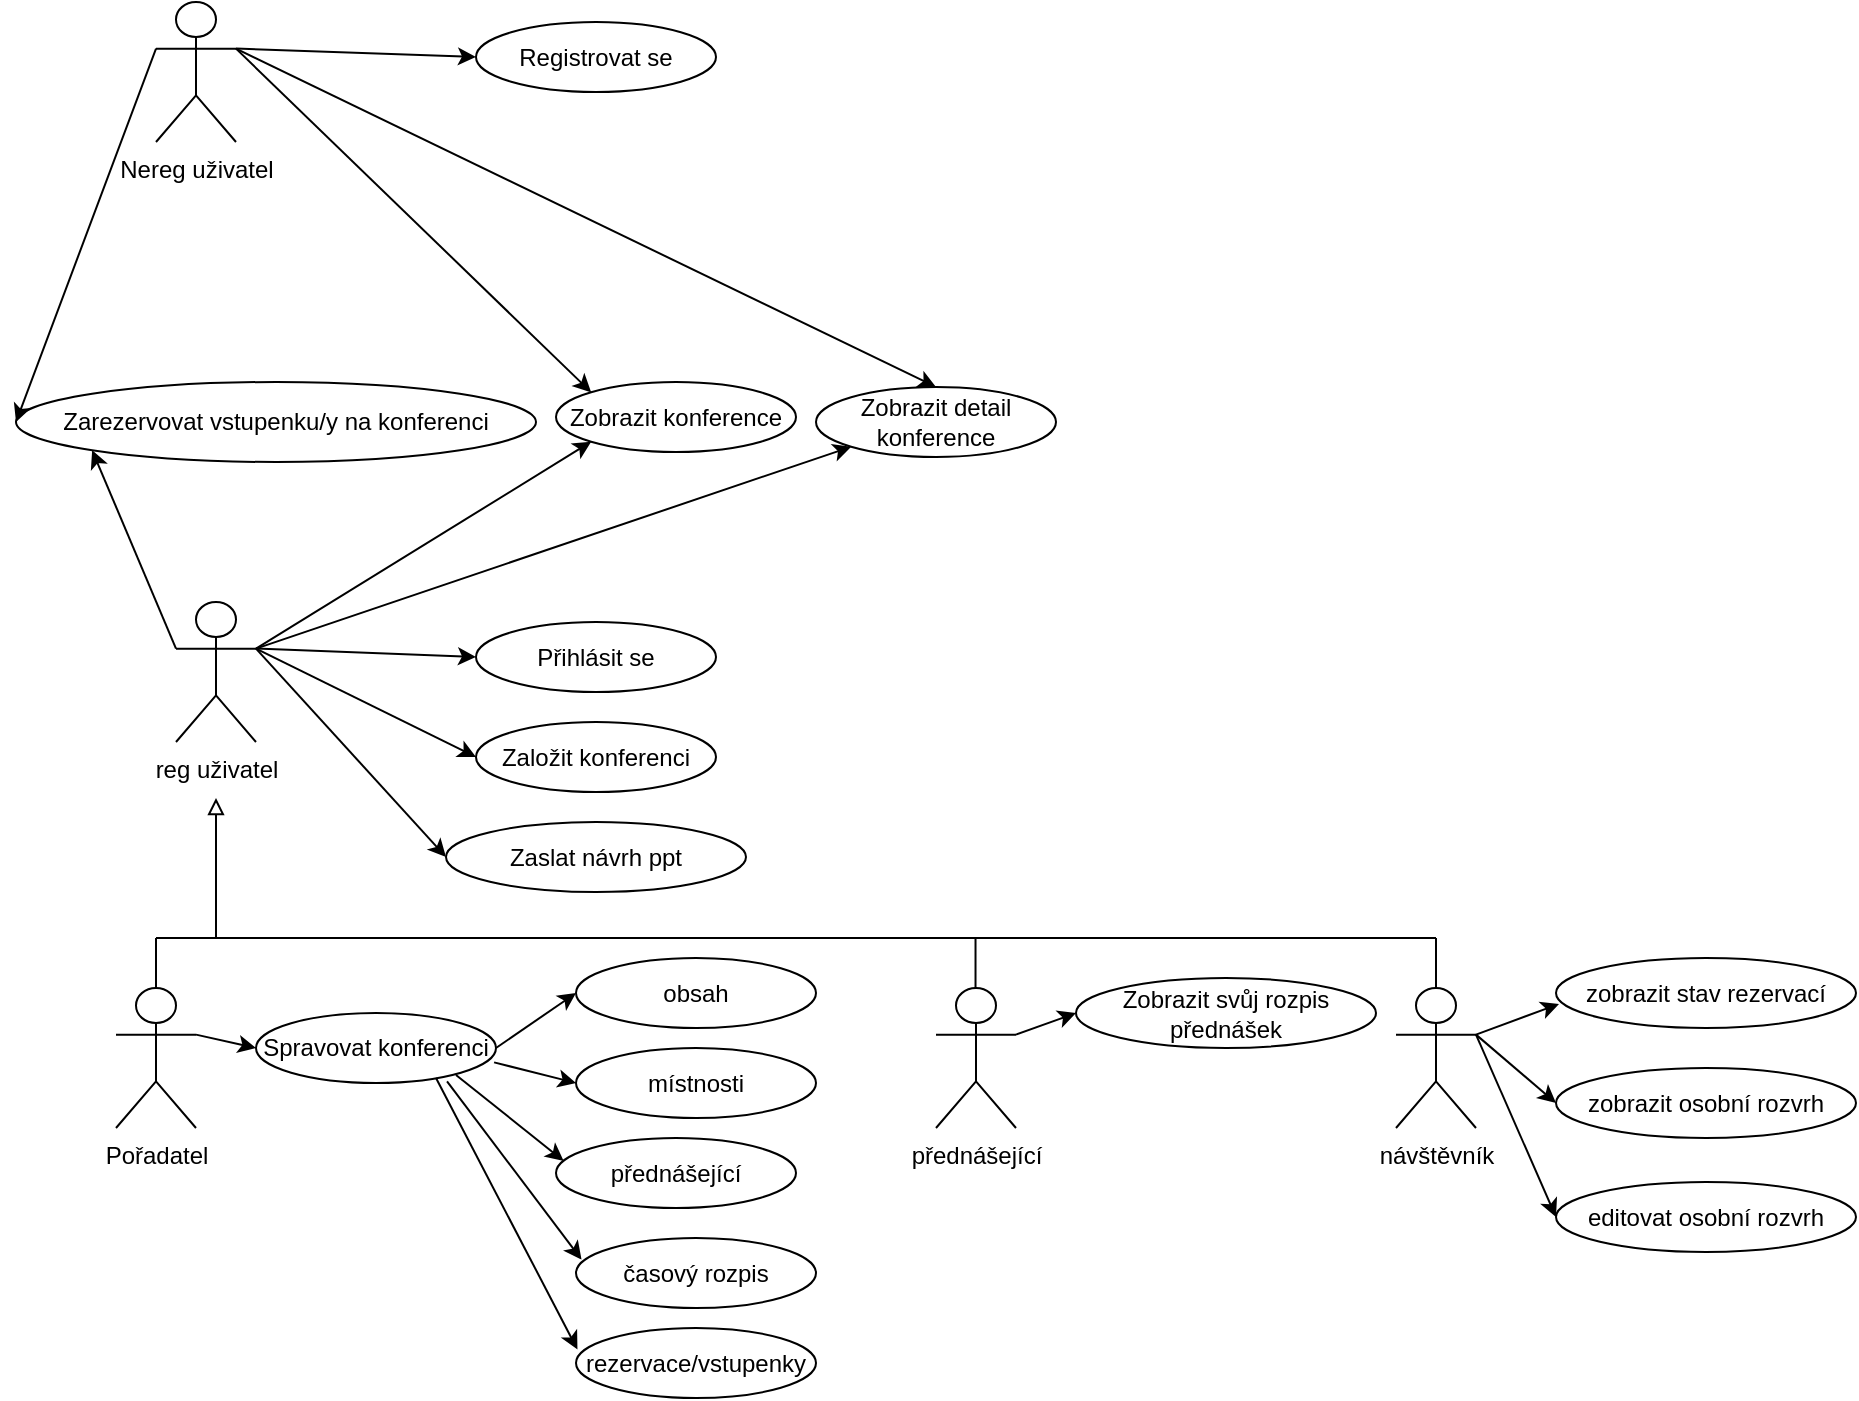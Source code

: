 <mxfile version="22.1.22" type="embed">
  <diagram name="Stránka-1" id="J8WOoDS_pKdRZOd-JtYO">
    <mxGraphModel dx="815" dy="670" grid="1" gridSize="10" guides="1" tooltips="1" connect="1" arrows="1" fold="1" page="1" pageScale="1" pageWidth="827" pageHeight="1169" math="0" shadow="0">
      <root>
        <mxCell id="0" />
        <mxCell id="1" parent="0" />
        <mxCell id="FXdh6BhFldK_UIfGFSgS-1" value="Pořadatel" style="shape=umlActor;verticalLabelPosition=bottom;verticalAlign=top;html=1;outlineConnect=0;" parent="1" vertex="1">
          <mxGeometry x="100" y="533" width="40" height="70" as="geometry" />
        </mxCell>
        <mxCell id="FXdh6BhFldK_UIfGFSgS-3" value="Nereg uživatel" style="shape=umlActor;verticalLabelPosition=bottom;verticalAlign=top;html=1;outlineConnect=0;" parent="1" vertex="1">
          <mxGeometry x="120" y="40" width="40" height="70" as="geometry" />
        </mxCell>
        <mxCell id="FXdh6BhFldK_UIfGFSgS-5" value="Zobrazit konference" style="ellipse;whiteSpace=wrap;html=1;" parent="1" vertex="1">
          <mxGeometry x="320" y="230" width="120" height="35" as="geometry" />
        </mxCell>
        <mxCell id="FXdh6BhFldK_UIfGFSgS-7" value="" style="endArrow=classic;html=1;rounded=0;exitX=1;exitY=0.333;exitDx=0;exitDy=0;exitPerimeter=0;entryX=0;entryY=1;entryDx=0;entryDy=0;" parent="1" source="FXdh6BhFldK_UIfGFSgS-43" edge="1" target="FXdh6BhFldK_UIfGFSgS-5">
          <mxGeometry width="50" height="50" relative="1" as="geometry">
            <mxPoint x="170" y="90" as="sourcePoint" />
            <mxPoint x="220" y="40" as="targetPoint" />
          </mxGeometry>
        </mxCell>
        <mxCell id="FXdh6BhFldK_UIfGFSgS-11" value="Registrovat se" style="ellipse;whiteSpace=wrap;html=1;" parent="1" vertex="1">
          <mxGeometry x="280" y="50" width="120" height="35" as="geometry" />
        </mxCell>
        <mxCell id="FXdh6BhFldK_UIfGFSgS-12" value="" style="endArrow=classic;html=1;rounded=0;exitX=1;exitY=0.333;exitDx=0;exitDy=0;exitPerimeter=0;entryX=0;entryY=0.5;entryDx=0;entryDy=0;" parent="1" source="FXdh6BhFldK_UIfGFSgS-3" target="FXdh6BhFldK_UIfGFSgS-11" edge="1">
          <mxGeometry width="50" height="50" relative="1" as="geometry">
            <mxPoint x="170" y="73" as="sourcePoint" />
            <mxPoint x="230" y="50" as="targetPoint" />
          </mxGeometry>
        </mxCell>
        <mxCell id="FXdh6BhFldK_UIfGFSgS-13" value="Zarezervovat vstupenku/y na konferenci" style="ellipse;whiteSpace=wrap;html=1;" parent="1" vertex="1">
          <mxGeometry x="50" y="230" width="260" height="40" as="geometry" />
        </mxCell>
        <mxCell id="FXdh6BhFldK_UIfGFSgS-14" value="" style="endArrow=classic;html=1;rounded=0;exitX=0;exitY=0.333;exitDx=0;exitDy=0;exitPerimeter=0;entryX=0;entryY=0.5;entryDx=0;entryDy=0;" parent="1" source="FXdh6BhFldK_UIfGFSgS-3" target="FXdh6BhFldK_UIfGFSgS-13" edge="1">
          <mxGeometry width="50" height="50" relative="1" as="geometry">
            <mxPoint x="170" y="73" as="sourcePoint" />
            <mxPoint x="230" y="103" as="targetPoint" />
          </mxGeometry>
        </mxCell>
        <mxCell id="FXdh6BhFldK_UIfGFSgS-18" value="Spravovat konferenci" style="ellipse;whiteSpace=wrap;html=1;" parent="1" vertex="1">
          <mxGeometry x="170" y="545.5" width="120" height="35" as="geometry" />
        </mxCell>
        <mxCell id="FXdh6BhFldK_UIfGFSgS-19" value="" style="endArrow=classic;html=1;rounded=0;entryX=0;entryY=0.5;entryDx=0;entryDy=0;exitX=1;exitY=0.333;exitDx=0;exitDy=0;exitPerimeter=0;" parent="1" source="FXdh6BhFldK_UIfGFSgS-1" target="FXdh6BhFldK_UIfGFSgS-18" edge="1">
          <mxGeometry width="50" height="50" relative="1" as="geometry">
            <mxPoint x="350" y="518" as="sourcePoint" />
            <mxPoint x="389" y="498" as="targetPoint" />
          </mxGeometry>
        </mxCell>
        <mxCell id="FXdh6BhFldK_UIfGFSgS-20" value="obsah" style="ellipse;whiteSpace=wrap;html=1;" parent="1" vertex="1">
          <mxGeometry x="330" y="518" width="120" height="35" as="geometry" />
        </mxCell>
        <mxCell id="FXdh6BhFldK_UIfGFSgS-21" value="místnosti" style="ellipse;whiteSpace=wrap;html=1;" parent="1" vertex="1">
          <mxGeometry x="330" y="563" width="120" height="35" as="geometry" />
        </mxCell>
        <mxCell id="FXdh6BhFldK_UIfGFSgS-22" value="" style="endArrow=classic;html=1;rounded=0;entryX=0;entryY=0.5;entryDx=0;entryDy=0;exitX=1;exitY=0.5;exitDx=0;exitDy=0;" parent="1" source="FXdh6BhFldK_UIfGFSgS-18" target="FXdh6BhFldK_UIfGFSgS-20" edge="1">
          <mxGeometry width="50" height="50" relative="1" as="geometry">
            <mxPoint x="280" y="527.5" as="sourcePoint" />
            <mxPoint x="330" y="527.5" as="targetPoint" />
          </mxGeometry>
        </mxCell>
        <mxCell id="FXdh6BhFldK_UIfGFSgS-23" value="" style="endArrow=classic;html=1;rounded=0;entryX=0;entryY=0.5;entryDx=0;entryDy=0;exitX=0.992;exitY=0.705;exitDx=0;exitDy=0;exitPerimeter=0;" parent="1" source="FXdh6BhFldK_UIfGFSgS-18" target="FXdh6BhFldK_UIfGFSgS-21" edge="1">
          <mxGeometry width="50" height="50" relative="1" as="geometry">
            <mxPoint x="290" y="573" as="sourcePoint" />
            <mxPoint x="320" y="563" as="targetPoint" />
          </mxGeometry>
        </mxCell>
        <mxCell id="FXdh6BhFldK_UIfGFSgS-26" value="" style="endArrow=classic;html=1;rounded=0;exitX=0.962;exitY=0.794;exitDx=0;exitDy=0;exitPerimeter=0;entryX=0.032;entryY=0.327;entryDx=0;entryDy=0;entryPerimeter=0;" parent="1" target="FXdh6BhFldK_UIfGFSgS-27" edge="1">
          <mxGeometry width="50" height="50" relative="1" as="geometry">
            <mxPoint x="270" y="576.5" as="sourcePoint" />
            <mxPoint x="320" y="608" as="targetPoint" />
          </mxGeometry>
        </mxCell>
        <mxCell id="FXdh6BhFldK_UIfGFSgS-27" value="přednášející" style="ellipse;whiteSpace=wrap;html=1;" parent="1" vertex="1">
          <mxGeometry x="320" y="608" width="120" height="35" as="geometry" />
        </mxCell>
        <mxCell id="FXdh6BhFldK_UIfGFSgS-28" value="časový rozpis" style="ellipse;whiteSpace=wrap;html=1;" parent="1" vertex="1">
          <mxGeometry x="330" y="658" width="120" height="35" as="geometry" />
        </mxCell>
        <mxCell id="FXdh6BhFldK_UIfGFSgS-29" value="" style="endArrow=classic;html=1;rounded=0;exitX=0.796;exitY=0.976;exitDx=0;exitDy=0;exitPerimeter=0;entryX=0.023;entryY=0.309;entryDx=0;entryDy=0;entryPerimeter=0;" parent="1" source="FXdh6BhFldK_UIfGFSgS-18" target="FXdh6BhFldK_UIfGFSgS-28" edge="1">
          <mxGeometry width="50" height="50" relative="1" as="geometry">
            <mxPoint x="266" y="604.25" as="sourcePoint" />
            <mxPoint x="320" y="646.75" as="targetPoint" />
          </mxGeometry>
        </mxCell>
        <mxCell id="FXdh6BhFldK_UIfGFSgS-30" value="rezervace/vstupenky" style="ellipse;whiteSpace=wrap;html=1;" parent="1" vertex="1">
          <mxGeometry x="330" y="703" width="120" height="35" as="geometry" />
        </mxCell>
        <mxCell id="FXdh6BhFldK_UIfGFSgS-31" value="" style="endArrow=classic;html=1;rounded=0;exitX=0.75;exitY=0.929;exitDx=0;exitDy=0;exitPerimeter=0;entryX=0.006;entryY=0.307;entryDx=0;entryDy=0;entryPerimeter=0;" parent="1" source="FXdh6BhFldK_UIfGFSgS-18" target="FXdh6BhFldK_UIfGFSgS-30" edge="1">
          <mxGeometry width="50" height="50" relative="1" as="geometry">
            <mxPoint x="253" y="604" as="sourcePoint" />
            <mxPoint x="320" y="693" as="targetPoint" />
          </mxGeometry>
        </mxCell>
        <mxCell id="FXdh6BhFldK_UIfGFSgS-43" value="reg uživatel" style="shape=umlActor;verticalLabelPosition=bottom;verticalAlign=top;html=1;outlineConnect=0;" parent="1" vertex="1">
          <mxGeometry x="130" y="340" width="40" height="70" as="geometry" />
        </mxCell>
        <mxCell id="FXdh6BhFldK_UIfGFSgS-44" value="" style="endArrow=classic;html=1;rounded=0;exitX=0;exitY=0.333;exitDx=0;exitDy=0;exitPerimeter=0;entryX=0;entryY=1;entryDx=0;entryDy=0;" parent="1" source="FXdh6BhFldK_UIfGFSgS-43" target="FXdh6BhFldK_UIfGFSgS-13" edge="1">
          <mxGeometry width="50" height="50" relative="1" as="geometry">
            <mxPoint x="520" y="97.5" as="sourcePoint" />
            <mxPoint x="590" y="92.5" as="targetPoint" />
          </mxGeometry>
        </mxCell>
        <mxCell id="FXdh6BhFldK_UIfGFSgS-45" value="Založit konferenci" style="ellipse;whiteSpace=wrap;html=1;" parent="1" vertex="1">
          <mxGeometry x="280" y="400" width="120" height="35" as="geometry" />
        </mxCell>
        <mxCell id="FXdh6BhFldK_UIfGFSgS-46" value="" style="endArrow=classic;html=1;rounded=0;exitX=1;exitY=0.333;exitDx=0;exitDy=0;exitPerimeter=0;entryX=0;entryY=0.5;entryDx=0;entryDy=0;" parent="1" source="FXdh6BhFldK_UIfGFSgS-43" target="FXdh6BhFldK_UIfGFSgS-45" edge="1">
          <mxGeometry width="50" height="50" relative="1" as="geometry">
            <mxPoint x="170" y="203" as="sourcePoint" />
            <mxPoint x="232" y="157" as="targetPoint" />
          </mxGeometry>
        </mxCell>
        <mxCell id="FXdh6BhFldK_UIfGFSgS-49" value="přednášející" style="shape=umlActor;verticalLabelPosition=bottom;verticalAlign=top;html=1;outlineConnect=0;" parent="1" vertex="1">
          <mxGeometry x="510" y="533" width="40" height="70" as="geometry" />
        </mxCell>
        <mxCell id="FXdh6BhFldK_UIfGFSgS-57" value="" style="endArrow=block;html=1;rounded=0;endFill=0;" parent="1" edge="1">
          <mxGeometry width="50" height="50" relative="1" as="geometry">
            <mxPoint x="150" y="508" as="sourcePoint" />
            <mxPoint x="150" y="438" as="targetPoint" />
          </mxGeometry>
        </mxCell>
        <mxCell id="FXdh6BhFldK_UIfGFSgS-58" value="" style="endArrow=none;html=1;rounded=0;" parent="1" edge="1">
          <mxGeometry width="50" height="50" relative="1" as="geometry">
            <mxPoint x="120" y="508" as="sourcePoint" />
            <mxPoint x="150" y="508" as="targetPoint" />
          </mxGeometry>
        </mxCell>
        <mxCell id="FXdh6BhFldK_UIfGFSgS-59" value="" style="endArrow=none;html=1;rounded=0;exitX=0.5;exitY=0;exitDx=0;exitDy=0;exitPerimeter=0;" parent="1" source="FXdh6BhFldK_UIfGFSgS-1" edge="1">
          <mxGeometry width="50" height="50" relative="1" as="geometry">
            <mxPoint x="130" y="518" as="sourcePoint" />
            <mxPoint x="120" y="508" as="targetPoint" />
          </mxGeometry>
        </mxCell>
        <mxCell id="FXdh6BhFldK_UIfGFSgS-60" value="" style="endArrow=none;html=1;rounded=0;" parent="1" edge="1">
          <mxGeometry width="50" height="50" relative="1" as="geometry">
            <mxPoint x="150" y="508" as="sourcePoint" />
            <mxPoint x="530" y="508" as="targetPoint" />
          </mxGeometry>
        </mxCell>
        <mxCell id="FXdh6BhFldK_UIfGFSgS-62" value="" style="endArrow=none;html=1;rounded=0;exitX=0.5;exitY=0;exitDx=0;exitDy=0;exitPerimeter=0;" parent="1" edge="1">
          <mxGeometry width="50" height="50" relative="1" as="geometry">
            <mxPoint x="529.76" y="533" as="sourcePoint" />
            <mxPoint x="529.76" y="508" as="targetPoint" />
          </mxGeometry>
        </mxCell>
        <mxCell id="FXdh6BhFldK_UIfGFSgS-63" value="" style="endArrow=none;html=1;rounded=0;exitX=0.5;exitY=0;exitDx=0;exitDy=0;exitPerimeter=0;" parent="1" source="FXdh6BhFldK_UIfGFSgS-65" edge="1">
          <mxGeometry width="50" height="50" relative="1" as="geometry">
            <mxPoint x="759.94" y="528" as="sourcePoint" />
            <mxPoint x="760" y="508" as="targetPoint" />
          </mxGeometry>
        </mxCell>
        <mxCell id="FXdh6BhFldK_UIfGFSgS-64" value="" style="endArrow=none;html=1;rounded=0;" parent="1" edge="1">
          <mxGeometry width="50" height="50" relative="1" as="geometry">
            <mxPoint x="520" y="508" as="sourcePoint" />
            <mxPoint x="760" y="508" as="targetPoint" />
          </mxGeometry>
        </mxCell>
        <mxCell id="FXdh6BhFldK_UIfGFSgS-65" value="návštěvník" style="shape=umlActor;verticalLabelPosition=bottom;verticalAlign=top;html=1;outlineConnect=0;" parent="1" vertex="1">
          <mxGeometry x="740" y="533" width="40" height="70" as="geometry" />
        </mxCell>
        <mxCell id="FXdh6BhFldK_UIfGFSgS-66" value="" style="endArrow=classic;html=1;rounded=0;exitX=1;exitY=0.333;exitDx=0;exitDy=0;exitPerimeter=0;entryX=0;entryY=0.5;entryDx=0;entryDy=0;" parent="1" source="FXdh6BhFldK_UIfGFSgS-49" edge="1">
          <mxGeometry width="50" height="50" relative="1" as="geometry">
            <mxPoint x="560" y="553" as="sourcePoint" />
            <mxPoint x="580.0" y="545.5" as="targetPoint" />
          </mxGeometry>
        </mxCell>
        <mxCell id="FXdh6BhFldK_UIfGFSgS-69" value="Zobrazit svůj rozpis přednášek" style="ellipse;whiteSpace=wrap;html=1;" parent="1" vertex="1">
          <mxGeometry x="580" y="528" width="150" height="35" as="geometry" />
        </mxCell>
        <mxCell id="FXdh6BhFldK_UIfGFSgS-71" value="" style="endArrow=classic;html=1;rounded=0;exitX=1;exitY=0.333;exitDx=0;exitDy=0;exitPerimeter=0;entryX=0;entryY=0.5;entryDx=0;entryDy=0;" parent="1" source="FXdh6BhFldK_UIfGFSgS-43" target="13" edge="1">
          <mxGeometry width="50" height="50" relative="1" as="geometry">
            <mxPoint x="560" y="566" as="sourcePoint" />
            <mxPoint x="582.25" y="584.235" as="targetPoint" />
          </mxGeometry>
        </mxCell>
        <mxCell id="FXdh6BhFldK_UIfGFSgS-72" value="zobrazit stav rezervací" style="ellipse;whiteSpace=wrap;html=1;" parent="1" vertex="1">
          <mxGeometry x="820" y="518" width="150" height="35" as="geometry" />
        </mxCell>
        <mxCell id="FXdh6BhFldK_UIfGFSgS-73" value="" style="endArrow=classic;html=1;rounded=0;exitX=1;exitY=0.333;exitDx=0;exitDy=0;exitPerimeter=0;entryX=0.01;entryY=0.656;entryDx=0;entryDy=0;entryPerimeter=0;" parent="1" source="FXdh6BhFldK_UIfGFSgS-65" target="FXdh6BhFldK_UIfGFSgS-72" edge="1">
          <mxGeometry width="50" height="50" relative="1" as="geometry">
            <mxPoint x="850" y="598" as="sourcePoint" />
            <mxPoint x="880.0" y="587.5" as="targetPoint" />
          </mxGeometry>
        </mxCell>
        <mxCell id="2" value="Přihlásit se" style="ellipse;whiteSpace=wrap;html=1;" vertex="1" parent="1">
          <mxGeometry x="280" y="350" width="120" height="35" as="geometry" />
        </mxCell>
        <mxCell id="3" value="" style="endArrow=classic;html=1;rounded=0;exitX=1;exitY=0.333;exitDx=0;exitDy=0;exitPerimeter=0;entryX=0;entryY=0.5;entryDx=0;entryDy=0;" edge="1" parent="1" source="FXdh6BhFldK_UIfGFSgS-43" target="2">
          <mxGeometry width="50" height="50" relative="1" as="geometry">
            <mxPoint x="220" y="320" as="sourcePoint" />
            <mxPoint x="270" y="270" as="targetPoint" />
          </mxGeometry>
        </mxCell>
        <mxCell id="5" value="" style="endArrow=classic;html=1;rounded=0;exitX=1;exitY=0.333;exitDx=0;exitDy=0;exitPerimeter=0;entryX=0;entryY=0;entryDx=0;entryDy=0;" edge="1" parent="1" source="FXdh6BhFldK_UIfGFSgS-3" target="FXdh6BhFldK_UIfGFSgS-5">
          <mxGeometry width="50" height="50" relative="1" as="geometry">
            <mxPoint x="160" y="70" as="sourcePoint" />
            <mxPoint x="430" y="240" as="targetPoint" />
          </mxGeometry>
        </mxCell>
        <mxCell id="6" value="Zobrazit detail konference" style="ellipse;whiteSpace=wrap;html=1;" vertex="1" parent="1">
          <mxGeometry x="450" y="232.5" width="120" height="35" as="geometry" />
        </mxCell>
        <mxCell id="7" value="" style="endArrow=classic;html=1;rounded=0;exitX=1;exitY=0.333;exitDx=0;exitDy=0;exitPerimeter=0;entryX=0.5;entryY=0;entryDx=0;entryDy=0;" edge="1" parent="1" source="FXdh6BhFldK_UIfGFSgS-3" target="6">
          <mxGeometry width="50" height="50" relative="1" as="geometry">
            <mxPoint x="290" y="260" as="sourcePoint" />
            <mxPoint x="340" y="210" as="targetPoint" />
          </mxGeometry>
        </mxCell>
        <mxCell id="8" value="" style="endArrow=classic;html=1;rounded=0;exitX=1;exitY=0.333;exitDx=0;exitDy=0;exitPerimeter=0;entryX=0;entryY=1;entryDx=0;entryDy=0;" edge="1" parent="1" source="FXdh6BhFldK_UIfGFSgS-43" target="6">
          <mxGeometry width="50" height="50" relative="1" as="geometry">
            <mxPoint x="540" y="370" as="sourcePoint" />
            <mxPoint x="590" y="320" as="targetPoint" />
          </mxGeometry>
        </mxCell>
        <mxCell id="9" value="zobrazit osobní rozvrh" style="ellipse;whiteSpace=wrap;html=1;" vertex="1" parent="1">
          <mxGeometry x="820" y="573" width="150" height="35" as="geometry" />
        </mxCell>
        <mxCell id="10" value="editovat osobní rozvrh" style="ellipse;whiteSpace=wrap;html=1;" vertex="1" parent="1">
          <mxGeometry x="820" y="630" width="150" height="35" as="geometry" />
        </mxCell>
        <mxCell id="11" value="" style="endArrow=classic;html=1;rounded=0;exitX=1;exitY=0.333;exitDx=0;exitDy=0;exitPerimeter=0;entryX=0;entryY=0.5;entryDx=0;entryDy=0;" edge="1" parent="1" source="FXdh6BhFldK_UIfGFSgS-65" target="9">
          <mxGeometry width="50" height="50" relative="1" as="geometry">
            <mxPoint x="860" y="580" as="sourcePoint" />
            <mxPoint x="910" y="530" as="targetPoint" />
          </mxGeometry>
        </mxCell>
        <mxCell id="12" value="" style="endArrow=classic;html=1;rounded=0;exitX=1;exitY=0.333;exitDx=0;exitDy=0;exitPerimeter=0;entryX=0;entryY=0.5;entryDx=0;entryDy=0;" edge="1" parent="1" source="FXdh6BhFldK_UIfGFSgS-65" target="10">
          <mxGeometry width="50" height="50" relative="1" as="geometry">
            <mxPoint x="860" y="580" as="sourcePoint" />
            <mxPoint x="910" y="530" as="targetPoint" />
          </mxGeometry>
        </mxCell>
        <mxCell id="13" value="Zaslat návrh ppt" style="ellipse;whiteSpace=wrap;html=1;" vertex="1" parent="1">
          <mxGeometry x="265" y="450" width="150" height="35" as="geometry" />
        </mxCell>
      </root>
    </mxGraphModel>
  </diagram>
</mxfile>
